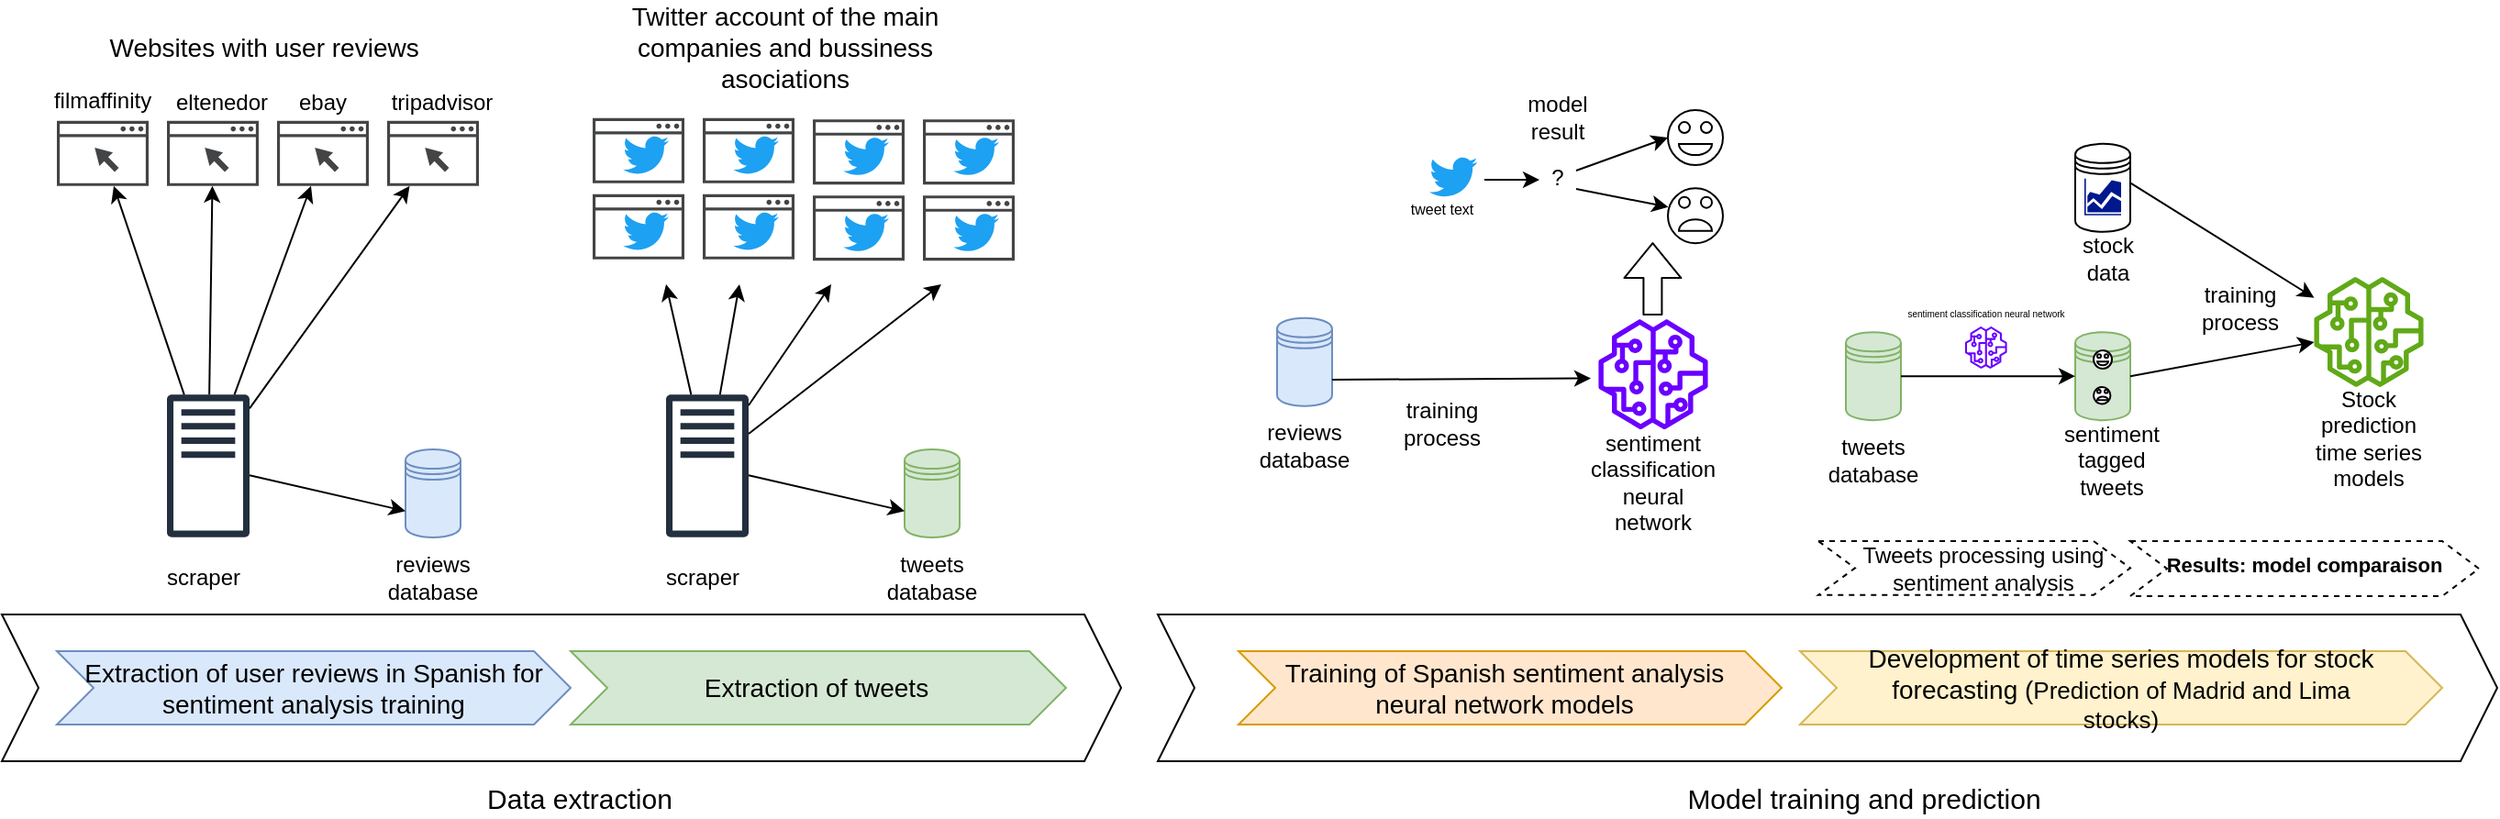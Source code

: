 <mxfile version="13.7.9" type="device"><diagram id="kgpKYQtTHZ0yAKxKKP6v" name="Page-1"><mxGraphModel dx="1301" dy="882" grid="1" gridSize="10" guides="1" tooltips="1" connect="1" arrows="1" fold="1" page="1" pageScale="1" pageWidth="850" pageHeight="1100" math="0" shadow="0"><root><mxCell id="0"/><mxCell id="1" parent="0"/><mxCell id="j24-mCeOi4pwYmFxuwZj-1" value="" style="pointerEvents=1;shadow=0;dashed=0;html=1;strokeColor=none;fillColor=#434445;aspect=fixed;labelPosition=center;verticalLabelPosition=bottom;verticalAlign=top;align=center;outlineConnect=0;shape=mxgraph.vvd.web_browser;" vertex="1" parent="1"><mxGeometry x="50" y="170.9" width="50" height="35.5" as="geometry"/></mxCell><mxCell id="j24-mCeOi4pwYmFxuwZj-5" value="" style="outlineConnect=0;fontColor=#232F3E;gradientColor=none;fillColor=#232F3E;strokeColor=none;dashed=0;verticalLabelPosition=bottom;verticalAlign=top;align=center;html=1;fontSize=12;fontStyle=0;aspect=fixed;pointerEvents=1;shape=mxgraph.aws4.traditional_server;" vertex="1" parent="1"><mxGeometry x="110" y="320" width="45" height="78" as="geometry"/></mxCell><mxCell id="j24-mCeOi4pwYmFxuwZj-6" value="" style="shape=datastore;whiteSpace=wrap;html=1;fillColor=#dae8fc;strokeColor=#6c8ebf;" vertex="1" parent="1"><mxGeometry x="240" y="350" width="30" height="48" as="geometry"/></mxCell><mxCell id="j24-mCeOi4pwYmFxuwZj-7" value="scraper" style="text;html=1;strokeColor=none;fillColor=none;align=center;verticalAlign=middle;whiteSpace=wrap;rounded=0;" vertex="1" parent="1"><mxGeometry x="110" y="410" width="40" height="20" as="geometry"/></mxCell><mxCell id="j24-mCeOi4pwYmFxuwZj-8" value="reviews database" style="text;html=1;strokeColor=none;fillColor=none;align=center;verticalAlign=middle;whiteSpace=wrap;rounded=0;" vertex="1" parent="1"><mxGeometry x="235" y="410" width="40" height="20" as="geometry"/></mxCell><mxCell id="j24-mCeOi4pwYmFxuwZj-9" value="" style="pointerEvents=1;shadow=0;dashed=0;html=1;strokeColor=none;fillColor=#434445;aspect=fixed;labelPosition=center;verticalLabelPosition=bottom;verticalAlign=top;align=center;outlineConnect=0;shape=mxgraph.vvd.web_browser;" vertex="1" parent="1"><mxGeometry x="110" y="170.9" width="50" height="35.5" as="geometry"/></mxCell><mxCell id="j24-mCeOi4pwYmFxuwZj-10" value="" style="pointerEvents=1;shadow=0;dashed=0;html=1;strokeColor=none;fillColor=#434445;aspect=fixed;labelPosition=center;verticalLabelPosition=bottom;verticalAlign=top;align=center;outlineConnect=0;shape=mxgraph.vvd.web_browser;" vertex="1" parent="1"><mxGeometry x="170" y="170.9" width="50" height="35.5" as="geometry"/></mxCell><mxCell id="j24-mCeOi4pwYmFxuwZj-11" value="" style="pointerEvents=1;shadow=0;dashed=0;html=1;strokeColor=none;fillColor=#434445;aspect=fixed;labelPosition=center;verticalLabelPosition=bottom;verticalAlign=top;align=center;outlineConnect=0;shape=mxgraph.vvd.web_browser;" vertex="1" parent="1"><mxGeometry x="230" y="170.9" width="50" height="35.5" as="geometry"/></mxCell><mxCell id="j24-mCeOi4pwYmFxuwZj-12" value="&lt;font style=&quot;font-size: 14px&quot;&gt;Websites with user reviews&amp;nbsp;&lt;/font&gt;" style="text;html=1;strokeColor=none;fillColor=none;align=center;verticalAlign=middle;whiteSpace=wrap;rounded=0;" vertex="1" parent="1"><mxGeometry x="70" y="120.9" width="190" height="20" as="geometry"/></mxCell><mxCell id="j24-mCeOi4pwYmFxuwZj-13" value="" style="endArrow=classic;html=1;" edge="1" parent="1" source="j24-mCeOi4pwYmFxuwZj-5" target="j24-mCeOi4pwYmFxuwZj-1"><mxGeometry width="50" height="50" relative="1" as="geometry"><mxPoint x="400" y="370" as="sourcePoint"/><mxPoint x="450" y="320" as="targetPoint"/></mxGeometry></mxCell><mxCell id="j24-mCeOi4pwYmFxuwZj-14" value="" style="endArrow=classic;html=1;" edge="1" parent="1" source="j24-mCeOi4pwYmFxuwZj-5" target="j24-mCeOi4pwYmFxuwZj-9"><mxGeometry width="50" height="50" relative="1" as="geometry"><mxPoint x="131.463" y="330.372" as="sourcePoint"/><mxPoint x="90.071" y="185.5" as="targetPoint"/></mxGeometry></mxCell><mxCell id="j24-mCeOi4pwYmFxuwZj-15" value="" style="endArrow=classic;html=1;" edge="1" parent="1" source="j24-mCeOi4pwYmFxuwZj-5" target="j24-mCeOi4pwYmFxuwZj-10"><mxGeometry width="50" height="50" relative="1" as="geometry"><mxPoint x="142.98" y="330.372" as="sourcePoint"/><mxPoint x="144.78" y="185.5" as="targetPoint"/></mxGeometry></mxCell><mxCell id="j24-mCeOi4pwYmFxuwZj-16" value="" style="endArrow=classic;html=1;" edge="1" parent="1" source="j24-mCeOi4pwYmFxuwZj-5" target="j24-mCeOi4pwYmFxuwZj-11"><mxGeometry width="50" height="50" relative="1" as="geometry"><mxPoint x="154.496" y="330.372" as="sourcePoint"/><mxPoint x="199.488" y="185.5" as="targetPoint"/></mxGeometry></mxCell><mxCell id="j24-mCeOi4pwYmFxuwZj-17" value="" style="endArrow=classic;html=1;entryX=0;entryY=0.7;entryDx=0;entryDy=0;" edge="1" parent="1" source="j24-mCeOi4pwYmFxuwZj-5" target="j24-mCeOi4pwYmFxuwZj-6"><mxGeometry width="50" height="50" relative="1" as="geometry"><mxPoint x="400" y="370" as="sourcePoint"/><mxPoint x="450" y="320" as="targetPoint"/></mxGeometry></mxCell><mxCell id="j24-mCeOi4pwYmFxuwZj-21" value="filmaffinity" style="text;html=1;strokeColor=none;fillColor=none;align=center;verticalAlign=middle;whiteSpace=wrap;rounded=0;" vertex="1" parent="1"><mxGeometry x="55" y="150.09" width="40" height="20" as="geometry"/></mxCell><mxCell id="j24-mCeOi4pwYmFxuwZj-22" value="eltenedor" style="text;html=1;strokeColor=none;fillColor=none;align=center;verticalAlign=middle;whiteSpace=wrap;rounded=0;" vertex="1" parent="1"><mxGeometry x="120" y="150.9" width="40" height="20" as="geometry"/></mxCell><mxCell id="j24-mCeOi4pwYmFxuwZj-23" value="ebay" style="text;html=1;strokeColor=none;fillColor=none;align=center;verticalAlign=middle;whiteSpace=wrap;rounded=0;" vertex="1" parent="1"><mxGeometry x="175" y="150.9" width="40" height="20" as="geometry"/></mxCell><mxCell id="j24-mCeOi4pwYmFxuwZj-25" value="tripadvisor" style="text;html=1;strokeColor=none;fillColor=none;align=center;verticalAlign=middle;whiteSpace=wrap;rounded=0;" vertex="1" parent="1"><mxGeometry x="240" y="150.9" width="40" height="20" as="geometry"/></mxCell><mxCell id="j24-mCeOi4pwYmFxuwZj-28" value="" style="outlineConnect=0;fontColor=#232F3E;gradientColor=none;fillColor=#232F3E;strokeColor=none;dashed=0;verticalLabelPosition=bottom;verticalAlign=top;align=center;html=1;fontSize=12;fontStyle=0;aspect=fixed;pointerEvents=1;shape=mxgraph.aws4.traditional_server;" vertex="1" parent="1"><mxGeometry x="382" y="320" width="45" height="78" as="geometry"/></mxCell><mxCell id="j24-mCeOi4pwYmFxuwZj-29" value="" style="shape=datastore;whiteSpace=wrap;html=1;fillColor=#d5e8d4;strokeColor=#82b366;" vertex="1" parent="1"><mxGeometry x="512" y="350" width="30" height="48" as="geometry"/></mxCell><mxCell id="j24-mCeOi4pwYmFxuwZj-30" value="scraper" style="text;html=1;strokeColor=none;fillColor=none;align=center;verticalAlign=middle;whiteSpace=wrap;rounded=0;" vertex="1" parent="1"><mxGeometry x="382" y="410" width="40" height="20" as="geometry"/></mxCell><mxCell id="j24-mCeOi4pwYmFxuwZj-31" value="tweets database" style="text;html=1;strokeColor=none;fillColor=none;align=center;verticalAlign=middle;whiteSpace=wrap;rounded=0;" vertex="1" parent="1"><mxGeometry x="507" y="410" width="40" height="20" as="geometry"/></mxCell><mxCell id="j24-mCeOi4pwYmFxuwZj-32" value="" style="endArrow=classic;html=1;entryX=0;entryY=0.7;entryDx=0;entryDy=0;" edge="1" parent="1" source="j24-mCeOi4pwYmFxuwZj-28" target="j24-mCeOi4pwYmFxuwZj-29"><mxGeometry width="50" height="50" relative="1" as="geometry"><mxPoint x="672" y="370" as="sourcePoint"/><mxPoint x="722" y="320" as="targetPoint"/></mxGeometry></mxCell><mxCell id="j24-mCeOi4pwYmFxuwZj-33" value="" style="pointerEvents=1;shadow=0;dashed=0;html=1;strokeColor=none;fillColor=#434445;aspect=fixed;labelPosition=center;verticalLabelPosition=bottom;verticalAlign=top;align=center;outlineConnect=0;shape=mxgraph.vvd.web_browser;" vertex="1" parent="1"><mxGeometry x="342" y="169.4" width="50" height="35.5" as="geometry"/></mxCell><mxCell id="j24-mCeOi4pwYmFxuwZj-34" value="" style="dashed=0;outlineConnect=0;html=1;align=center;labelPosition=center;verticalLabelPosition=bottom;verticalAlign=top;shape=mxgraph.weblogos.twitter;fillColor=#1DA1F2;strokeColor=none" vertex="1" parent="1"><mxGeometry x="358.5" y="178.71" width="25" height="21.88" as="geometry"/></mxCell><mxCell id="j24-mCeOi4pwYmFxuwZj-35" value="" style="pointerEvents=1;shadow=0;dashed=0;html=1;strokeColor=none;fillColor=#434445;aspect=fixed;labelPosition=center;verticalLabelPosition=bottom;verticalAlign=top;align=center;outlineConnect=0;shape=mxgraph.vvd.web_browser;" vertex="1" parent="1"><mxGeometry x="402" y="169.4" width="50" height="35.5" as="geometry"/></mxCell><mxCell id="j24-mCeOi4pwYmFxuwZj-36" value="" style="dashed=0;outlineConnect=0;html=1;align=center;labelPosition=center;verticalLabelPosition=bottom;verticalAlign=top;shape=mxgraph.weblogos.twitter;fillColor=#1DA1F2;strokeColor=none" vertex="1" parent="1"><mxGeometry x="418.5" y="178.71" width="25" height="21.88" as="geometry"/></mxCell><mxCell id="j24-mCeOi4pwYmFxuwZj-37" value="" style="pointerEvents=1;shadow=0;dashed=0;html=1;strokeColor=none;fillColor=#434445;aspect=fixed;labelPosition=center;verticalLabelPosition=bottom;verticalAlign=top;align=center;outlineConnect=0;shape=mxgraph.vvd.web_browser;" vertex="1" parent="1"><mxGeometry x="342" y="210.9" width="50" height="35.5" as="geometry"/></mxCell><mxCell id="j24-mCeOi4pwYmFxuwZj-38" value="" style="dashed=0;outlineConnect=0;html=1;align=center;labelPosition=center;verticalLabelPosition=bottom;verticalAlign=top;shape=mxgraph.weblogos.twitter;fillColor=#1DA1F2;strokeColor=none" vertex="1" parent="1"><mxGeometry x="358.5" y="220.21" width="25" height="21.88" as="geometry"/></mxCell><mxCell id="j24-mCeOi4pwYmFxuwZj-39" value="" style="pointerEvents=1;shadow=0;dashed=0;html=1;strokeColor=none;fillColor=#434445;aspect=fixed;labelPosition=center;verticalLabelPosition=bottom;verticalAlign=top;align=center;outlineConnect=0;shape=mxgraph.vvd.web_browser;" vertex="1" parent="1"><mxGeometry x="402" y="210.9" width="50" height="35.5" as="geometry"/></mxCell><mxCell id="j24-mCeOi4pwYmFxuwZj-40" value="" style="dashed=0;outlineConnect=0;html=1;align=center;labelPosition=center;verticalLabelPosition=bottom;verticalAlign=top;shape=mxgraph.weblogos.twitter;fillColor=#1DA1F2;strokeColor=none" vertex="1" parent="1"><mxGeometry x="418.5" y="220.21" width="25" height="21.88" as="geometry"/></mxCell><mxCell id="j24-mCeOi4pwYmFxuwZj-41" value="" style="pointerEvents=1;shadow=0;dashed=0;html=1;strokeColor=none;fillColor=#434445;aspect=fixed;labelPosition=center;verticalLabelPosition=bottom;verticalAlign=top;align=center;outlineConnect=0;shape=mxgraph.vvd.web_browser;" vertex="1" parent="1"><mxGeometry x="462" y="170.09" width="50" height="35.5" as="geometry"/></mxCell><mxCell id="j24-mCeOi4pwYmFxuwZj-42" value="" style="dashed=0;outlineConnect=0;html=1;align=center;labelPosition=center;verticalLabelPosition=bottom;verticalAlign=top;shape=mxgraph.weblogos.twitter;fillColor=#1DA1F2;strokeColor=none" vertex="1" parent="1"><mxGeometry x="478.5" y="179.4" width="25" height="21.88" as="geometry"/></mxCell><mxCell id="j24-mCeOi4pwYmFxuwZj-43" value="" style="pointerEvents=1;shadow=0;dashed=0;html=1;strokeColor=none;fillColor=#434445;aspect=fixed;labelPosition=center;verticalLabelPosition=bottom;verticalAlign=top;align=center;outlineConnect=0;shape=mxgraph.vvd.web_browser;" vertex="1" parent="1"><mxGeometry x="522" y="170.09" width="50" height="35.5" as="geometry"/></mxCell><mxCell id="j24-mCeOi4pwYmFxuwZj-44" value="" style="dashed=0;outlineConnect=0;html=1;align=center;labelPosition=center;verticalLabelPosition=bottom;verticalAlign=top;shape=mxgraph.weblogos.twitter;fillColor=#1DA1F2;strokeColor=none" vertex="1" parent="1"><mxGeometry x="538.5" y="179.4" width="25" height="21.88" as="geometry"/></mxCell><mxCell id="j24-mCeOi4pwYmFxuwZj-45" value="" style="pointerEvents=1;shadow=0;dashed=0;html=1;strokeColor=none;fillColor=#434445;aspect=fixed;labelPosition=center;verticalLabelPosition=bottom;verticalAlign=top;align=center;outlineConnect=0;shape=mxgraph.vvd.web_browser;" vertex="1" parent="1"><mxGeometry x="462" y="211.59" width="50" height="35.5" as="geometry"/></mxCell><mxCell id="j24-mCeOi4pwYmFxuwZj-46" value="" style="dashed=0;outlineConnect=0;html=1;align=center;labelPosition=center;verticalLabelPosition=bottom;verticalAlign=top;shape=mxgraph.weblogos.twitter;fillColor=#1DA1F2;strokeColor=none" vertex="1" parent="1"><mxGeometry x="478.5" y="220.9" width="25" height="21.88" as="geometry"/></mxCell><mxCell id="j24-mCeOi4pwYmFxuwZj-47" value="" style="pointerEvents=1;shadow=0;dashed=0;html=1;strokeColor=none;fillColor=#434445;aspect=fixed;labelPosition=center;verticalLabelPosition=bottom;verticalAlign=top;align=center;outlineConnect=0;shape=mxgraph.vvd.web_browser;" vertex="1" parent="1"><mxGeometry x="522" y="211.59" width="50" height="35.5" as="geometry"/></mxCell><mxCell id="j24-mCeOi4pwYmFxuwZj-48" value="" style="dashed=0;outlineConnect=0;html=1;align=center;labelPosition=center;verticalLabelPosition=bottom;verticalAlign=top;shape=mxgraph.weblogos.twitter;fillColor=#1DA1F2;strokeColor=none" vertex="1" parent="1"><mxGeometry x="538.5" y="220.9" width="25" height="21.88" as="geometry"/></mxCell><mxCell id="j24-mCeOi4pwYmFxuwZj-49" value="&lt;font style=&quot;font-size: 14px&quot;&gt;Twitter account of the main companies and bussiness asociations&lt;/font&gt;" style="text;html=1;strokeColor=none;fillColor=none;align=center;verticalAlign=middle;whiteSpace=wrap;rounded=0;" vertex="1" parent="1"><mxGeometry x="352" y="120.9" width="190" height="20" as="geometry"/></mxCell><mxCell id="j24-mCeOi4pwYmFxuwZj-53" value="" style="endArrow=classic;html=1;" edge="1" parent="1" source="j24-mCeOi4pwYmFxuwZj-28"><mxGeometry width="50" height="50" relative="1" as="geometry"><mxPoint x="412" y="322.591" as="sourcePoint"/><mxPoint x="532" y="260" as="targetPoint"/></mxGeometry></mxCell><mxCell id="j24-mCeOi4pwYmFxuwZj-54" value="" style="endArrow=classic;html=1;" edge="1" parent="1" source="j24-mCeOi4pwYmFxuwZj-28"><mxGeometry width="50" height="50" relative="1" as="geometry"><mxPoint x="412" y="320" as="sourcePoint"/><mxPoint x="472" y="260" as="targetPoint"/></mxGeometry></mxCell><mxCell id="j24-mCeOi4pwYmFxuwZj-55" value="" style="endArrow=classic;html=1;" edge="1" parent="1" source="j24-mCeOi4pwYmFxuwZj-28"><mxGeometry width="50" height="50" relative="1" as="geometry"><mxPoint x="405" y="310" as="sourcePoint"/><mxPoint x="422" y="260" as="targetPoint"/></mxGeometry></mxCell><mxCell id="j24-mCeOi4pwYmFxuwZj-57" value="" style="endArrow=classic;html=1;" edge="1" parent="1" source="j24-mCeOi4pwYmFxuwZj-28"><mxGeometry width="50" height="50" relative="1" as="geometry"><mxPoint x="421.328" y="330.372" as="sourcePoint"/><mxPoint x="382" y="260" as="targetPoint"/></mxGeometry></mxCell><mxCell id="j24-mCeOi4pwYmFxuwZj-61" value="" style="shape=step;perimeter=stepPerimeter;whiteSpace=wrap;html=1;fixedSize=1;" vertex="1" parent="1"><mxGeometry x="20" y="440" width="610" height="80" as="geometry"/></mxCell><mxCell id="j24-mCeOi4pwYmFxuwZj-2" value="" style="shape=step;perimeter=stepPerimeter;whiteSpace=wrap;html=1;fixedSize=1;fillColor=#dae8fc;strokeColor=#6c8ebf;" vertex="1" parent="1"><mxGeometry x="50" y="460" width="280" height="40" as="geometry"/></mxCell><mxCell id="j24-mCeOi4pwYmFxuwZj-4" value="&lt;font style=&quot;font-size: 14px&quot;&gt;Extraction of user reviews in Spanish for sentiment analysis training&lt;/font&gt;" style="text;html=1;strokeColor=none;fillColor=none;align=center;verticalAlign=middle;whiteSpace=wrap;rounded=0;" vertex="1" parent="1"><mxGeometry x="55" y="470" width="270" height="20" as="geometry"/></mxCell><mxCell id="j24-mCeOi4pwYmFxuwZj-19" value="" style="shape=step;perimeter=stepPerimeter;whiteSpace=wrap;html=1;fixedSize=1;fillColor=#d5e8d4;strokeColor=#82b366;" vertex="1" parent="1"><mxGeometry x="330" y="460" width="270" height="40" as="geometry"/></mxCell><mxCell id="j24-mCeOi4pwYmFxuwZj-20" value="&lt;font style=&quot;font-size: 14px&quot;&gt;Extraction of tweets&lt;/font&gt;" style="text;html=1;strokeColor=none;fillColor=none;align=center;verticalAlign=middle;whiteSpace=wrap;rounded=0;" vertex="1" parent="1"><mxGeometry x="358.5" y="470" width="210" height="20" as="geometry"/></mxCell><mxCell id="j24-mCeOi4pwYmFxuwZj-62" value="&lt;font style=&quot;font-size: 15px&quot;&gt;Data extraction&lt;/font&gt;" style="text;html=1;strokeColor=none;fillColor=none;align=center;verticalAlign=middle;whiteSpace=wrap;rounded=0;" vertex="1" parent="1"><mxGeometry x="220" y="530" width="230" height="20" as="geometry"/></mxCell><mxCell id="j24-mCeOi4pwYmFxuwZj-63" value="" style="shape=step;perimeter=stepPerimeter;whiteSpace=wrap;html=1;fixedSize=1;" vertex="1" parent="1"><mxGeometry x="650" y="440" width="730" height="80" as="geometry"/></mxCell><mxCell id="j24-mCeOi4pwYmFxuwZj-64" value="" style="shape=step;perimeter=stepPerimeter;whiteSpace=wrap;html=1;fixedSize=1;fillColor=#ffe6cc;strokeColor=#d79b00;" vertex="1" parent="1"><mxGeometry x="694" y="460" width="296" height="40" as="geometry"/></mxCell><mxCell id="j24-mCeOi4pwYmFxuwZj-65" value="&lt;font style=&quot;font-size: 14px&quot;&gt;Training of Spanish sentiment analysis neural network models&lt;/font&gt;" style="text;html=1;strokeColor=none;fillColor=none;align=center;verticalAlign=middle;whiteSpace=wrap;rounded=0;" vertex="1" parent="1"><mxGeometry x="718" y="470" width="242" height="20" as="geometry"/></mxCell><mxCell id="j24-mCeOi4pwYmFxuwZj-66" value="" style="shape=step;perimeter=stepPerimeter;whiteSpace=wrap;html=1;fixedSize=1;fillColor=#fff2cc;strokeColor=#d6b656;" vertex="1" parent="1"><mxGeometry x="1000" y="460" width="350" height="40" as="geometry"/></mxCell><mxCell id="j24-mCeOi4pwYmFxuwZj-67" value="&lt;font&gt;&lt;span style=&quot;font-size: 14px&quot;&gt;Development of time series models for stock forecasting (&lt;/span&gt;&lt;/font&gt;&lt;span style=&quot;font-family: &amp;#34;arial&amp;#34; ; font-size: 13px&quot;&gt;Prediction of Madrid and Lima stocks)&lt;/span&gt;" style="text;html=1;strokeColor=none;fillColor=none;align=center;verticalAlign=middle;whiteSpace=wrap;rounded=0;" vertex="1" parent="1"><mxGeometry x="1030" y="470" width="290" height="20" as="geometry"/></mxCell><mxCell id="j24-mCeOi4pwYmFxuwZj-68" value="&lt;span style=&quot;font-size: 15px&quot;&gt;Model training and prediction&lt;/span&gt;" style="text;html=1;strokeColor=none;fillColor=none;align=center;verticalAlign=middle;whiteSpace=wrap;rounded=0;" vertex="1" parent="1"><mxGeometry x="920" y="530" width="230" height="20" as="geometry"/></mxCell><mxCell id="j24-mCeOi4pwYmFxuwZj-69" value="" style="shape=datastore;whiteSpace=wrap;html=1;fillColor=#dae8fc;strokeColor=#6c8ebf;" vertex="1" parent="1"><mxGeometry x="715" y="278.4" width="30" height="48" as="geometry"/></mxCell><mxCell id="j24-mCeOi4pwYmFxuwZj-70" value="reviews database" style="text;html=1;strokeColor=none;fillColor=none;align=center;verticalAlign=middle;whiteSpace=wrap;rounded=0;" vertex="1" parent="1"><mxGeometry x="710" y="338.4" width="40" height="20" as="geometry"/></mxCell><mxCell id="j24-mCeOi4pwYmFxuwZj-78" value="" style="endArrow=classic;html=1;exitX=1;exitY=0.7;exitDx=0;exitDy=0;" edge="1" parent="1" source="j24-mCeOi4pwYmFxuwZj-69"><mxGeometry width="50" height="50" relative="1" as="geometry"><mxPoint x="706" y="392" as="sourcePoint"/><mxPoint x="886" y="311.265" as="targetPoint"/></mxGeometry></mxCell><mxCell id="j24-mCeOi4pwYmFxuwZj-101" value="" style="group" vertex="1" connectable="0" parent="1"><mxGeometry x="798" y="167" width="160" height="71.49" as="geometry"/></mxCell><mxCell id="j24-mCeOi4pwYmFxuwZj-94" value="" style="group" vertex="1" connectable="0" parent="j24-mCeOi4pwYmFxuwZj-101"><mxGeometry x="130" y="-2" width="30" height="30" as="geometry"/></mxCell><mxCell id="j24-mCeOi4pwYmFxuwZj-80" value="" style="ellipse;whiteSpace=wrap;html=1;aspect=fixed;" vertex="1" parent="j24-mCeOi4pwYmFxuwZj-94"><mxGeometry width="30" height="30" as="geometry"/></mxCell><mxCell id="j24-mCeOi4pwYmFxuwZj-81" value="" style="ellipse;whiteSpace=wrap;html=1;aspect=fixed;" vertex="1" parent="j24-mCeOi4pwYmFxuwZj-94"><mxGeometry x="6" y="6.54" width="6" height="6" as="geometry"/></mxCell><mxCell id="j24-mCeOi4pwYmFxuwZj-82" value="" style="ellipse;whiteSpace=wrap;html=1;aspect=fixed;" vertex="1" parent="j24-mCeOi4pwYmFxuwZj-94"><mxGeometry x="18" y="6.54" width="6" height="6" as="geometry"/></mxCell><mxCell id="j24-mCeOi4pwYmFxuwZj-84" value="" style="verticalLabelPosition=bottom;verticalAlign=top;html=1;shape=mxgraph.basic.half_circle" vertex="1" parent="j24-mCeOi4pwYmFxuwZj-94"><mxGeometry x="6" y="18.54" width="18" height="6" as="geometry"/></mxCell><mxCell id="j24-mCeOi4pwYmFxuwZj-95" value="" style="group" vertex="1" connectable="0" parent="j24-mCeOi4pwYmFxuwZj-101"><mxGeometry x="130" y="40.59" width="30" height="30.9" as="geometry"/></mxCell><mxCell id="j24-mCeOi4pwYmFxuwZj-89" value="" style="ellipse;whiteSpace=wrap;html=1;aspect=fixed;" vertex="1" parent="j24-mCeOi4pwYmFxuwZj-95"><mxGeometry width="30" height="30" as="geometry"/></mxCell><mxCell id="j24-mCeOi4pwYmFxuwZj-90" value="" style="ellipse;whiteSpace=wrap;html=1;aspect=fixed;" vertex="1" parent="j24-mCeOi4pwYmFxuwZj-95"><mxGeometry x="6" y="4.736" width="6" height="6" as="geometry"/></mxCell><mxCell id="j24-mCeOi4pwYmFxuwZj-91" value="" style="ellipse;whiteSpace=wrap;html=1;aspect=fixed;" vertex="1" parent="j24-mCeOi4pwYmFxuwZj-95"><mxGeometry x="18" y="4.736" width="6" height="6" as="geometry"/></mxCell><mxCell id="j24-mCeOi4pwYmFxuwZj-92" value="" style="verticalLabelPosition=bottom;verticalAlign=top;html=1;shape=mxgraph.basic.half_circle;direction=west;" vertex="1" parent="j24-mCeOi4pwYmFxuwZj-95"><mxGeometry x="6" y="17.096" width="18" height="6.18" as="geometry"/></mxCell><mxCell id="j24-mCeOi4pwYmFxuwZj-97" value="" style="endArrow=classic;html=1;" edge="1" parent="j24-mCeOi4pwYmFxuwZj-101"><mxGeometry width="50" height="50" relative="1" as="geometry"><mxPoint x="30" y="36" as="sourcePoint"/><mxPoint x="60" y="36" as="targetPoint"/></mxGeometry></mxCell><mxCell id="j24-mCeOi4pwYmFxuwZj-98" value="" style="endArrow=classic;html=1;entryX=0;entryY=0.5;entryDx=0;entryDy=0;" edge="1" parent="j24-mCeOi4pwYmFxuwZj-101" target="j24-mCeOi4pwYmFxuwZj-80"><mxGeometry width="50" height="50" relative="1" as="geometry"><mxPoint x="80" y="31" as="sourcePoint"/><mxPoint x="70" y="46" as="targetPoint"/></mxGeometry></mxCell><mxCell id="j24-mCeOi4pwYmFxuwZj-99" value="" style="endArrow=classic;html=1;" edge="1" parent="j24-mCeOi4pwYmFxuwZj-101"><mxGeometry width="50" height="50" relative="1" as="geometry"><mxPoint x="80" y="41" as="sourcePoint"/><mxPoint x="130.249" y="50.867" as="targetPoint"/></mxGeometry></mxCell><mxCell id="j24-mCeOi4pwYmFxuwZj-100" value="?" style="text;html=1;strokeColor=none;fillColor=none;align=center;verticalAlign=middle;whiteSpace=wrap;rounded=0;" vertex="1" parent="j24-mCeOi4pwYmFxuwZj-101"><mxGeometry x="50" y="24.59" width="40" height="20" as="geometry"/></mxCell><mxCell id="j24-mCeOi4pwYmFxuwZj-105" value="model result" style="text;html=1;strokeColor=none;fillColor=none;align=center;verticalAlign=middle;whiteSpace=wrap;rounded=0;" vertex="1" parent="j24-mCeOi4pwYmFxuwZj-101"><mxGeometry x="50" y="-8.0" width="40" height="20" as="geometry"/></mxCell><mxCell id="j24-mCeOi4pwYmFxuwZj-139" value="" style="dashed=0;outlineConnect=0;html=1;align=center;labelPosition=center;verticalLabelPosition=bottom;verticalAlign=top;shape=mxgraph.weblogos.twitter;fillColor=#1DA1F2;strokeColor=none" vertex="1" parent="j24-mCeOi4pwYmFxuwZj-101"><mxGeometry y="23.18" width="26.25" height="22.82" as="geometry"/></mxCell><mxCell id="j24-mCeOi4pwYmFxuwZj-140" value="&lt;font style=&quot;font-size: 8px&quot;&gt;tweet text&lt;/font&gt;" style="text;html=1;strokeColor=none;fillColor=none;align=center;verticalAlign=middle;whiteSpace=wrap;rounded=0;" vertex="1" parent="j24-mCeOi4pwYmFxuwZj-101"><mxGeometry x="-18" y="40.59" width="50" height="20" as="geometry"/></mxCell><mxCell id="j24-mCeOi4pwYmFxuwZj-102" value="" style="shape=flexArrow;endArrow=classic;html=1;" edge="1" parent="1"><mxGeometry width="50" height="50" relative="1" as="geometry"><mxPoint x="919.71" y="277.03" as="sourcePoint"/><mxPoint x="919.71" y="237.03" as="targetPoint"/></mxGeometry></mxCell><mxCell id="j24-mCeOi4pwYmFxuwZj-103" value="sentiment classification neural network" style="text;html=1;strokeColor=none;fillColor=none;align=center;verticalAlign=middle;whiteSpace=wrap;rounded=0;" vertex="1" parent="1"><mxGeometry x="900" y="358.4" width="40" height="20" as="geometry"/></mxCell><mxCell id="j24-mCeOi4pwYmFxuwZj-104" value="training process" style="text;html=1;strokeColor=none;fillColor=none;align=center;verticalAlign=middle;whiteSpace=wrap;rounded=0;" vertex="1" parent="1"><mxGeometry x="785" y="326.4" width="40" height="20" as="geometry"/></mxCell><mxCell id="j24-mCeOi4pwYmFxuwZj-107" value="" style="shape=datastore;whiteSpace=wrap;html=1;fillColor=#d5e8d4;strokeColor=#82b366;" vertex="1" parent="1"><mxGeometry x="1025" y="286.09" width="30" height="48" as="geometry"/></mxCell><mxCell id="j24-mCeOi4pwYmFxuwZj-108" value="tweets database" style="text;html=1;strokeColor=none;fillColor=none;align=center;verticalAlign=middle;whiteSpace=wrap;rounded=0;" vertex="1" parent="1"><mxGeometry x="1020" y="346.09" width="40" height="20" as="geometry"/></mxCell><mxCell id="j24-mCeOi4pwYmFxuwZj-109" value="" style="shape=datastore;whiteSpace=wrap;html=1;fillColor=#d5e8d4;strokeColor=#82b366;" vertex="1" parent="1"><mxGeometry x="1150" y="286.09" width="30" height="48" as="geometry"/></mxCell><mxCell id="j24-mCeOi4pwYmFxuwZj-111" value="" style="group" vertex="1" connectable="0" parent="1"><mxGeometry x="1160" y="296" width="10" height="10" as="geometry"/></mxCell><mxCell id="j24-mCeOi4pwYmFxuwZj-112" value="" style="ellipse;whiteSpace=wrap;html=1;aspect=fixed;" vertex="1" parent="j24-mCeOi4pwYmFxuwZj-111"><mxGeometry width="10" height="10" as="geometry"/></mxCell><mxCell id="j24-mCeOi4pwYmFxuwZj-113" value="" style="ellipse;whiteSpace=wrap;html=1;aspect=fixed;" vertex="1" parent="j24-mCeOi4pwYmFxuwZj-111"><mxGeometry x="2" y="2.18" width="2" height="2" as="geometry"/></mxCell><mxCell id="j24-mCeOi4pwYmFxuwZj-114" value="" style="ellipse;whiteSpace=wrap;html=1;aspect=fixed;" vertex="1" parent="j24-mCeOi4pwYmFxuwZj-111"><mxGeometry x="6" y="2.18" width="2" height="2" as="geometry"/></mxCell><mxCell id="j24-mCeOi4pwYmFxuwZj-115" value="" style="verticalLabelPosition=bottom;verticalAlign=top;html=1;shape=mxgraph.basic.half_circle" vertex="1" parent="j24-mCeOi4pwYmFxuwZj-111"><mxGeometry x="2" y="6.18" width="6" height="2" as="geometry"/></mxCell><mxCell id="j24-mCeOi4pwYmFxuwZj-118" value="" style="group" vertex="1" connectable="0" parent="1"><mxGeometry x="1160" y="316" width="10" height="9.49" as="geometry"/></mxCell><mxCell id="j24-mCeOi4pwYmFxuwZj-119" value="" style="ellipse;whiteSpace=wrap;html=1;aspect=fixed;" vertex="1" parent="j24-mCeOi4pwYmFxuwZj-118"><mxGeometry width="9.214" height="9.214" as="geometry"/></mxCell><mxCell id="j24-mCeOi4pwYmFxuwZj-120" value="" style="ellipse;whiteSpace=wrap;html=1;aspect=fixed;" vertex="1" parent="j24-mCeOi4pwYmFxuwZj-118"><mxGeometry x="2" y="1.455" width="1.843" height="1.843" as="geometry"/></mxCell><mxCell id="j24-mCeOi4pwYmFxuwZj-121" value="" style="ellipse;whiteSpace=wrap;html=1;aspect=fixed;" vertex="1" parent="j24-mCeOi4pwYmFxuwZj-118"><mxGeometry x="6" y="1.455" width="1.843" height="1.843" as="geometry"/></mxCell><mxCell id="j24-mCeOi4pwYmFxuwZj-122" value="" style="verticalLabelPosition=bottom;verticalAlign=top;html=1;shape=mxgraph.basic.half_circle;direction=west;" vertex="1" parent="j24-mCeOi4pwYmFxuwZj-118"><mxGeometry x="2" y="5.251" width="6" height="1.898" as="geometry"/></mxCell><mxCell id="j24-mCeOi4pwYmFxuwZj-123" value="sentiment&lt;br&gt;tagged tweets" style="text;html=1;strokeColor=none;fillColor=none;align=center;verticalAlign=middle;whiteSpace=wrap;rounded=0;" vertex="1" parent="1"><mxGeometry x="1150" y="346.09" width="40" height="20" as="geometry"/></mxCell><mxCell id="j24-mCeOi4pwYmFxuwZj-124" value="" style="endArrow=classic;html=1;" edge="1" parent="1" source="j24-mCeOi4pwYmFxuwZj-107" target="j24-mCeOi4pwYmFxuwZj-109"><mxGeometry width="50" height="50" relative="1" as="geometry"><mxPoint x="900" y="316.74" as="sourcePoint"/><mxPoint x="1041" y="316.005" as="targetPoint"/></mxGeometry></mxCell><mxCell id="j24-mCeOi4pwYmFxuwZj-125" value="&lt;font style=&quot;font-size: 5px&quot;&gt;sentiment classification neural network&lt;/font&gt;" style="text;html=1;strokeColor=none;fillColor=none;align=center;verticalAlign=middle;whiteSpace=wrap;rounded=0;" vertex="1" parent="1"><mxGeometry x="1055" y="263.52" width="92.75" height="20.51" as="geometry"/></mxCell><mxCell id="j24-mCeOi4pwYmFxuwZj-128" value="" style="shape=datastore;whiteSpace=wrap;html=1;" vertex="1" parent="1"><mxGeometry x="1150" y="183.4" width="30" height="48" as="geometry"/></mxCell><mxCell id="j24-mCeOi4pwYmFxuwZj-129" value="stock data" style="text;html=1;strokeColor=none;fillColor=none;align=center;verticalAlign=middle;whiteSpace=wrap;rounded=0;" vertex="1" parent="1"><mxGeometry x="1147.75" y="236.0" width="40" height="20" as="geometry"/></mxCell><mxCell id="j24-mCeOi4pwYmFxuwZj-130" value="" style="outlineConnect=0;dashed=0;verticalLabelPosition=bottom;verticalAlign=top;align=center;html=1;fontSize=12;fontStyle=0;aspect=fixed;pointerEvents=1;shape=mxgraph.aws4.sagemaker_model;fillColor=#6a00ff;strokeColor=#3700CC;fontColor=#ffffff;" vertex="1" parent="1"><mxGeometry x="1089.88" y="283" width="23" height="23" as="geometry"/></mxCell><mxCell id="j24-mCeOi4pwYmFxuwZj-131" value="" style="outlineConnect=0;dashed=0;verticalLabelPosition=bottom;verticalAlign=top;align=center;html=1;fontSize=12;fontStyle=0;aspect=fixed;pointerEvents=1;shape=mxgraph.aws4.sagemaker_model;fillColor=#6a00ff;strokeColor=#3700CC;fontColor=#ffffff;" vertex="1" parent="1"><mxGeometry x="890" y="279.09" width="60" height="60" as="geometry"/></mxCell><mxCell id="j24-mCeOi4pwYmFxuwZj-133" value="" style="outlineConnect=0;dashed=0;verticalLabelPosition=bottom;verticalAlign=top;align=center;html=1;fontSize=12;fontStyle=0;aspect=fixed;pointerEvents=1;shape=mxgraph.aws4.sagemaker_model;fillColor=#60a917;strokeColor=#2D7600;fontColor=#ffffff;" vertex="1" parent="1"><mxGeometry x="1280" y="256" width="60" height="60" as="geometry"/></mxCell><mxCell id="j24-mCeOi4pwYmFxuwZj-134" value="" style="endArrow=classic;html=1;exitX=1;exitY=0.5;exitDx=0;exitDy=0;" edge="1" parent="1" target="j24-mCeOi4pwYmFxuwZj-133"><mxGeometry width="50" height="50" relative="1" as="geometry"><mxPoint x="1180" y="204.65" as="sourcePoint"/><mxPoint x="1361" y="187.595" as="targetPoint"/></mxGeometry></mxCell><mxCell id="j24-mCeOi4pwYmFxuwZj-135" value="" style="endArrow=classic;html=1;exitX=1;exitY=0.5;exitDx=0;exitDy=0;" edge="1" parent="1" source="j24-mCeOi4pwYmFxuwZj-109" target="j24-mCeOi4pwYmFxuwZj-133"><mxGeometry width="50" height="50" relative="1" as="geometry"><mxPoint x="1187.75" y="311.2" as="sourcePoint"/><mxPoint x="1288.112" y="374.003" as="targetPoint"/></mxGeometry></mxCell><mxCell id="j24-mCeOi4pwYmFxuwZj-136" value="training process" style="text;html=1;strokeColor=none;fillColor=none;align=center;verticalAlign=middle;whiteSpace=wrap;rounded=0;" vertex="1" parent="1"><mxGeometry x="1220" y="263" width="40" height="20" as="geometry"/></mxCell><mxCell id="j24-mCeOi4pwYmFxuwZj-137" value="" style="aspect=fixed;pointerEvents=1;shadow=0;dashed=0;html=1;strokeColor=none;labelPosition=center;verticalLabelPosition=bottom;verticalAlign=top;align=center;fillColor=#00188D;shape=mxgraph.mscae.general.graph" vertex="1" parent="1"><mxGeometry x="1155" y="202.4" width="20" height="20" as="geometry"/></mxCell><mxCell id="j24-mCeOi4pwYmFxuwZj-138" value="Stock prediction time series models" style="text;html=1;strokeColor=none;fillColor=none;align=center;verticalAlign=middle;whiteSpace=wrap;rounded=0;" vertex="1" parent="1"><mxGeometry x="1280" y="334.09" width="60" height="20" as="geometry"/></mxCell><mxCell id="j24-mCeOi4pwYmFxuwZj-141" value="" style="shape=step;perimeter=stepPerimeter;whiteSpace=wrap;html=1;fixedSize=1;dashed=1;" vertex="1" parent="1"><mxGeometry x="1010" y="400" width="170" height="29.4" as="geometry"/></mxCell><mxCell id="j24-mCeOi4pwYmFxuwZj-143" value="" style="shape=step;perimeter=stepPerimeter;whiteSpace=wrap;html=1;fixedSize=1;dashed=1;" vertex="1" parent="1"><mxGeometry x="1180" y="400" width="190" height="30" as="geometry"/></mxCell><mxCell id="j24-mCeOi4pwYmFxuwZj-144" value="&lt;b&gt;&lt;font style=&quot;font-size: 11px&quot;&gt;Results: model comparaison&lt;/font&gt;&lt;/b&gt;" style="text;html=1;strokeColor=none;fillColor=none;align=center;verticalAlign=middle;whiteSpace=wrap;rounded=0;dashed=1;" vertex="1" parent="1"><mxGeometry x="1195" y="398.1" width="160" height="29.6" as="geometry"/></mxCell><mxCell id="j24-mCeOi4pwYmFxuwZj-146" value="Tweets processing using sentiment analysis" style="text;html=1;strokeColor=none;fillColor=none;align=center;verticalAlign=middle;whiteSpace=wrap;rounded=0;dashed=1;" vertex="1" parent="1"><mxGeometry x="1025" y="404.7" width="150" height="20" as="geometry"/></mxCell></root></mxGraphModel></diagram></mxfile>